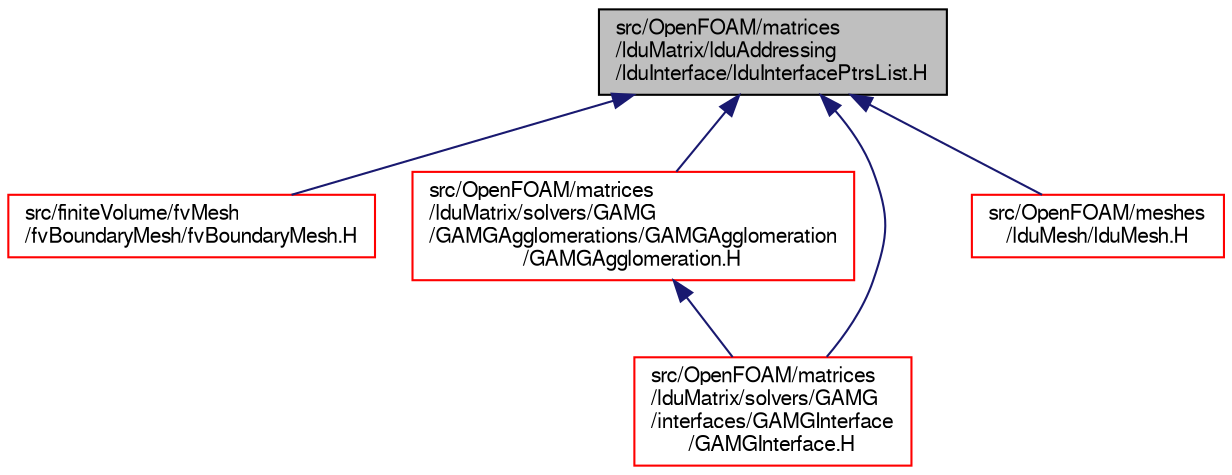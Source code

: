 digraph "src/OpenFOAM/matrices/lduMatrix/lduAddressing/lduInterface/lduInterfacePtrsList.H"
{
  bgcolor="transparent";
  edge [fontname="FreeSans",fontsize="10",labelfontname="FreeSans",labelfontsize="10"];
  node [fontname="FreeSans",fontsize="10",shape=record];
  Node87 [label="src/OpenFOAM/matrices\l/lduMatrix/lduAddressing\l/lduInterface/lduInterfacePtrsList.H",height=0.2,width=0.4,color="black", fillcolor="grey75", style="filled", fontcolor="black"];
  Node87 -> Node88 [dir="back",color="midnightblue",fontsize="10",style="solid",fontname="FreeSans"];
  Node88 [label="src/finiteVolume/fvMesh\l/fvBoundaryMesh/fvBoundaryMesh.H",height=0.2,width=0.4,color="red",URL="$a03527.html"];
  Node87 -> Node1988 [dir="back",color="midnightblue",fontsize="10",style="solid",fontname="FreeSans"];
  Node1988 [label="src/OpenFOAM/matrices\l/lduMatrix/solvers/GAMG\l/GAMGAgglomerations/GAMGAgglomeration\l/GAMGAgglomeration.H",height=0.2,width=0.4,color="red",URL="$a10832.html"];
  Node1988 -> Node2024 [dir="back",color="midnightblue",fontsize="10",style="solid",fontname="FreeSans"];
  Node2024 [label="src/OpenFOAM/matrices\l/lduMatrix/solvers/GAMG\l/interfaces/GAMGInterface\l/GAMGInterface.H",height=0.2,width=0.4,color="red",URL="$a10937.html"];
  Node87 -> Node2024 [dir="back",color="midnightblue",fontsize="10",style="solid",fontname="FreeSans"];
  Node87 -> Node2052 [dir="back",color="midnightblue",fontsize="10",style="solid",fontname="FreeSans"];
  Node2052 [label="src/OpenFOAM/meshes\l/lduMesh/lduMesh.H",height=0.2,width=0.4,color="red",URL="$a11153.html"];
}
